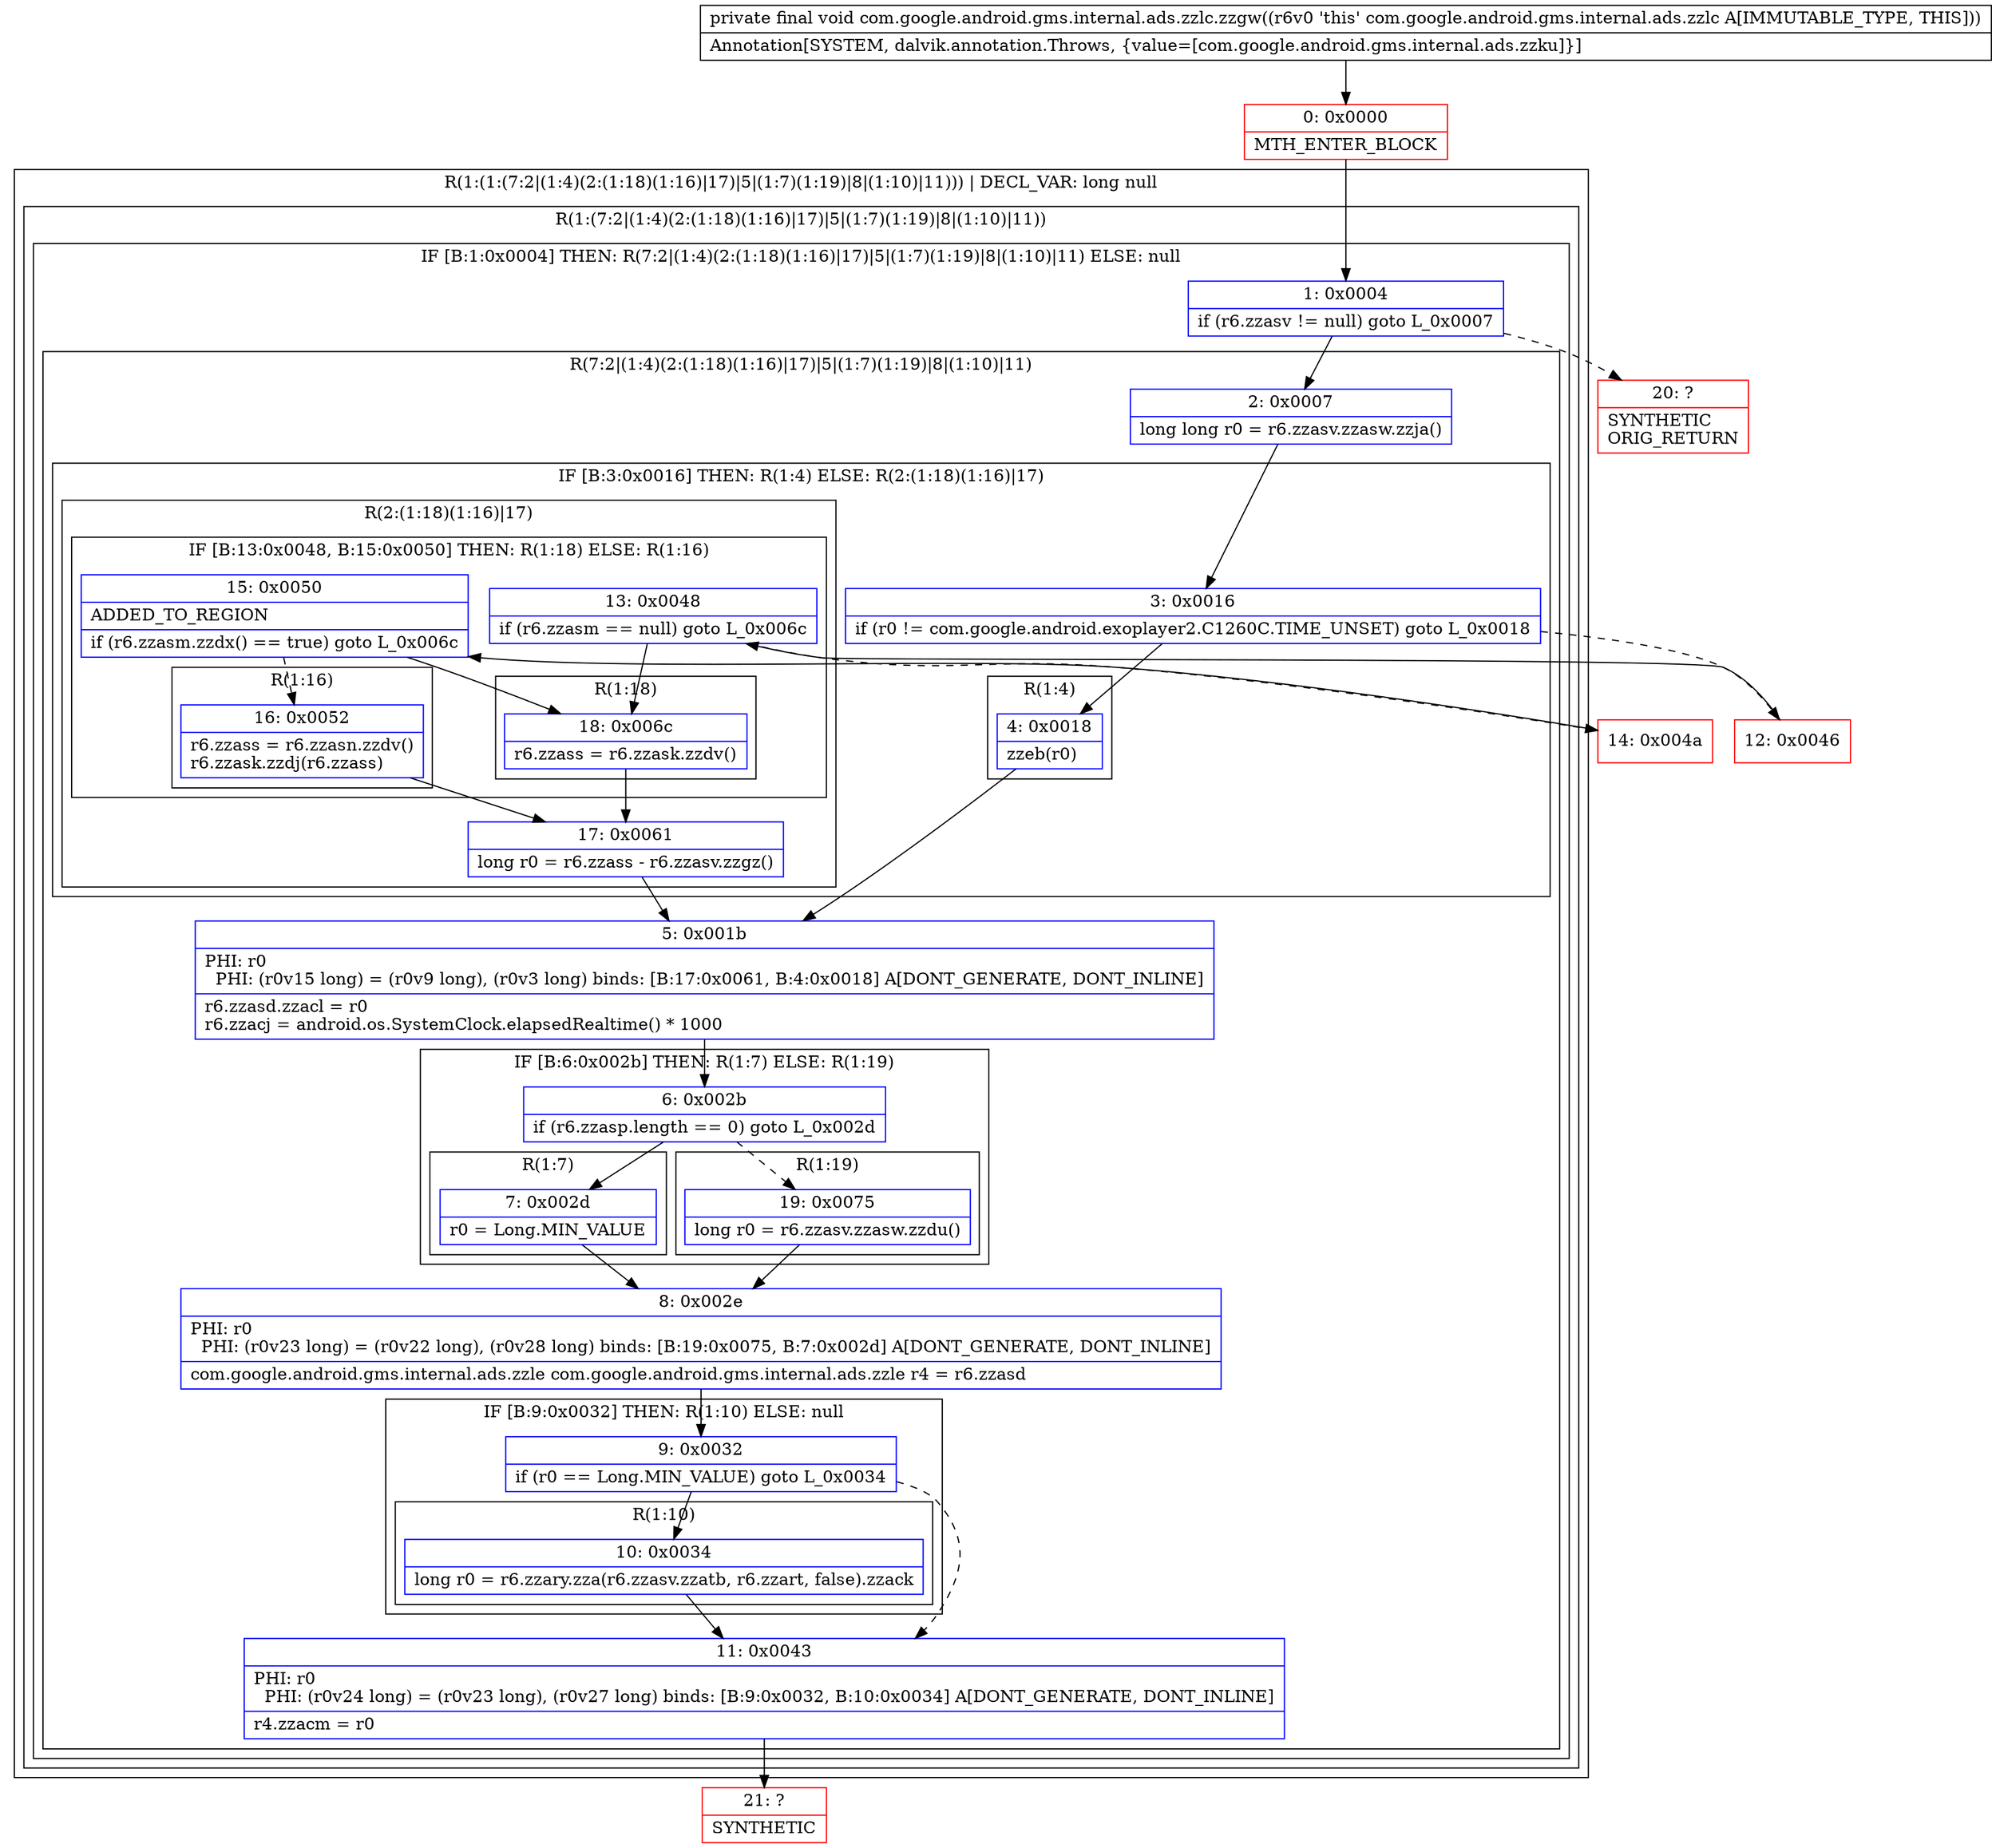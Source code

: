 digraph "CFG forcom.google.android.gms.internal.ads.zzlc.zzgw()V" {
subgraph cluster_Region_1845067252 {
label = "R(1:(1:(7:2|(1:4)(2:(1:18)(1:16)|17)|5|(1:7)(1:19)|8|(1:10)|11))) | DECL_VAR: long null\l";
node [shape=record,color=blue];
subgraph cluster_Region_553878911 {
label = "R(1:(7:2|(1:4)(2:(1:18)(1:16)|17)|5|(1:7)(1:19)|8|(1:10)|11))";
node [shape=record,color=blue];
subgraph cluster_IfRegion_411484451 {
label = "IF [B:1:0x0004] THEN: R(7:2|(1:4)(2:(1:18)(1:16)|17)|5|(1:7)(1:19)|8|(1:10)|11) ELSE: null";
node [shape=record,color=blue];
Node_1 [shape=record,label="{1\:\ 0x0004|if (r6.zzasv != null) goto L_0x0007\l}"];
subgraph cluster_Region_1530640597 {
label = "R(7:2|(1:4)(2:(1:18)(1:16)|17)|5|(1:7)(1:19)|8|(1:10)|11)";
node [shape=record,color=blue];
Node_2 [shape=record,label="{2\:\ 0x0007|long long r0 = r6.zzasv.zzasw.zzja()\l}"];
subgraph cluster_IfRegion_2015218948 {
label = "IF [B:3:0x0016] THEN: R(1:4) ELSE: R(2:(1:18)(1:16)|17)";
node [shape=record,color=blue];
Node_3 [shape=record,label="{3\:\ 0x0016|if (r0 != com.google.android.exoplayer2.C1260C.TIME_UNSET) goto L_0x0018\l}"];
subgraph cluster_Region_1537794774 {
label = "R(1:4)";
node [shape=record,color=blue];
Node_4 [shape=record,label="{4\:\ 0x0018|zzeb(r0)\l}"];
}
subgraph cluster_Region_999961433 {
label = "R(2:(1:18)(1:16)|17)";
node [shape=record,color=blue];
subgraph cluster_IfRegion_1816352192 {
label = "IF [B:13:0x0048, B:15:0x0050] THEN: R(1:18) ELSE: R(1:16)";
node [shape=record,color=blue];
Node_13 [shape=record,label="{13\:\ 0x0048|if (r6.zzasm == null) goto L_0x006c\l}"];
Node_15 [shape=record,label="{15\:\ 0x0050|ADDED_TO_REGION\l|if (r6.zzasm.zzdx() == true) goto L_0x006c\l}"];
subgraph cluster_Region_1257472865 {
label = "R(1:18)";
node [shape=record,color=blue];
Node_18 [shape=record,label="{18\:\ 0x006c|r6.zzass = r6.zzask.zzdv()\l}"];
}
subgraph cluster_Region_2003230525 {
label = "R(1:16)";
node [shape=record,color=blue];
Node_16 [shape=record,label="{16\:\ 0x0052|r6.zzass = r6.zzasn.zzdv()\lr6.zzask.zzdj(r6.zzass)\l}"];
}
}
Node_17 [shape=record,label="{17\:\ 0x0061|long r0 = r6.zzass \- r6.zzasv.zzgz()\l}"];
}
}
Node_5 [shape=record,label="{5\:\ 0x001b|PHI: r0 \l  PHI: (r0v15 long) = (r0v9 long), (r0v3 long) binds: [B:17:0x0061, B:4:0x0018] A[DONT_GENERATE, DONT_INLINE]\l|r6.zzasd.zzacl = r0\lr6.zzacj = android.os.SystemClock.elapsedRealtime() * 1000\l}"];
subgraph cluster_IfRegion_1506252587 {
label = "IF [B:6:0x002b] THEN: R(1:7) ELSE: R(1:19)";
node [shape=record,color=blue];
Node_6 [shape=record,label="{6\:\ 0x002b|if (r6.zzasp.length == 0) goto L_0x002d\l}"];
subgraph cluster_Region_567962224 {
label = "R(1:7)";
node [shape=record,color=blue];
Node_7 [shape=record,label="{7\:\ 0x002d|r0 = Long.MIN_VALUE\l}"];
}
subgraph cluster_Region_1565725798 {
label = "R(1:19)";
node [shape=record,color=blue];
Node_19 [shape=record,label="{19\:\ 0x0075|long r0 = r6.zzasv.zzasw.zzdu()\l}"];
}
}
Node_8 [shape=record,label="{8\:\ 0x002e|PHI: r0 \l  PHI: (r0v23 long) = (r0v22 long), (r0v28 long) binds: [B:19:0x0075, B:7:0x002d] A[DONT_GENERATE, DONT_INLINE]\l|com.google.android.gms.internal.ads.zzle com.google.android.gms.internal.ads.zzle r4 = r6.zzasd\l}"];
subgraph cluster_IfRegion_802960518 {
label = "IF [B:9:0x0032] THEN: R(1:10) ELSE: null";
node [shape=record,color=blue];
Node_9 [shape=record,label="{9\:\ 0x0032|if (r0 == Long.MIN_VALUE) goto L_0x0034\l}"];
subgraph cluster_Region_934933614 {
label = "R(1:10)";
node [shape=record,color=blue];
Node_10 [shape=record,label="{10\:\ 0x0034|long r0 = r6.zzary.zza(r6.zzasv.zzatb, r6.zzart, false).zzack\l}"];
}
}
Node_11 [shape=record,label="{11\:\ 0x0043|PHI: r0 \l  PHI: (r0v24 long) = (r0v23 long), (r0v27 long) binds: [B:9:0x0032, B:10:0x0034] A[DONT_GENERATE, DONT_INLINE]\l|r4.zzacm = r0\l}"];
}
}
}
}
Node_0 [shape=record,color=red,label="{0\:\ 0x0000|MTH_ENTER_BLOCK\l}"];
Node_12 [shape=record,color=red,label="{12\:\ 0x0046}"];
Node_14 [shape=record,color=red,label="{14\:\ 0x004a}"];
Node_20 [shape=record,color=red,label="{20\:\ ?|SYNTHETIC\lORIG_RETURN\l}"];
Node_21 [shape=record,color=red,label="{21\:\ ?|SYNTHETIC\l}"];
MethodNode[shape=record,label="{private final void com.google.android.gms.internal.ads.zzlc.zzgw((r6v0 'this' com.google.android.gms.internal.ads.zzlc A[IMMUTABLE_TYPE, THIS]))  | Annotation[SYSTEM, dalvik.annotation.Throws, \{value=[com.google.android.gms.internal.ads.zzku]\}]\l}"];
MethodNode -> Node_0;
Node_1 -> Node_2;
Node_1 -> Node_20[style=dashed];
Node_2 -> Node_3;
Node_3 -> Node_4;
Node_3 -> Node_12[style=dashed];
Node_4 -> Node_5;
Node_13 -> Node_14[style=dashed];
Node_13 -> Node_18;
Node_15 -> Node_16[style=dashed];
Node_15 -> Node_18;
Node_18 -> Node_17;
Node_16 -> Node_17;
Node_17 -> Node_5;
Node_5 -> Node_6;
Node_6 -> Node_7;
Node_6 -> Node_19[style=dashed];
Node_7 -> Node_8;
Node_19 -> Node_8;
Node_8 -> Node_9;
Node_9 -> Node_10;
Node_9 -> Node_11[style=dashed];
Node_10 -> Node_11;
Node_11 -> Node_21;
Node_0 -> Node_1;
Node_12 -> Node_13;
Node_14 -> Node_15;
}

